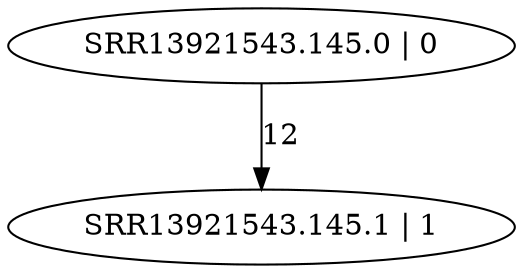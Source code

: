 digraph G {
	0 -> 1 [label="12"];
	0 [label="SRR13921543.145.0 | 0"];
	1 [label="SRR13921543.145.1 | 1"];
}
